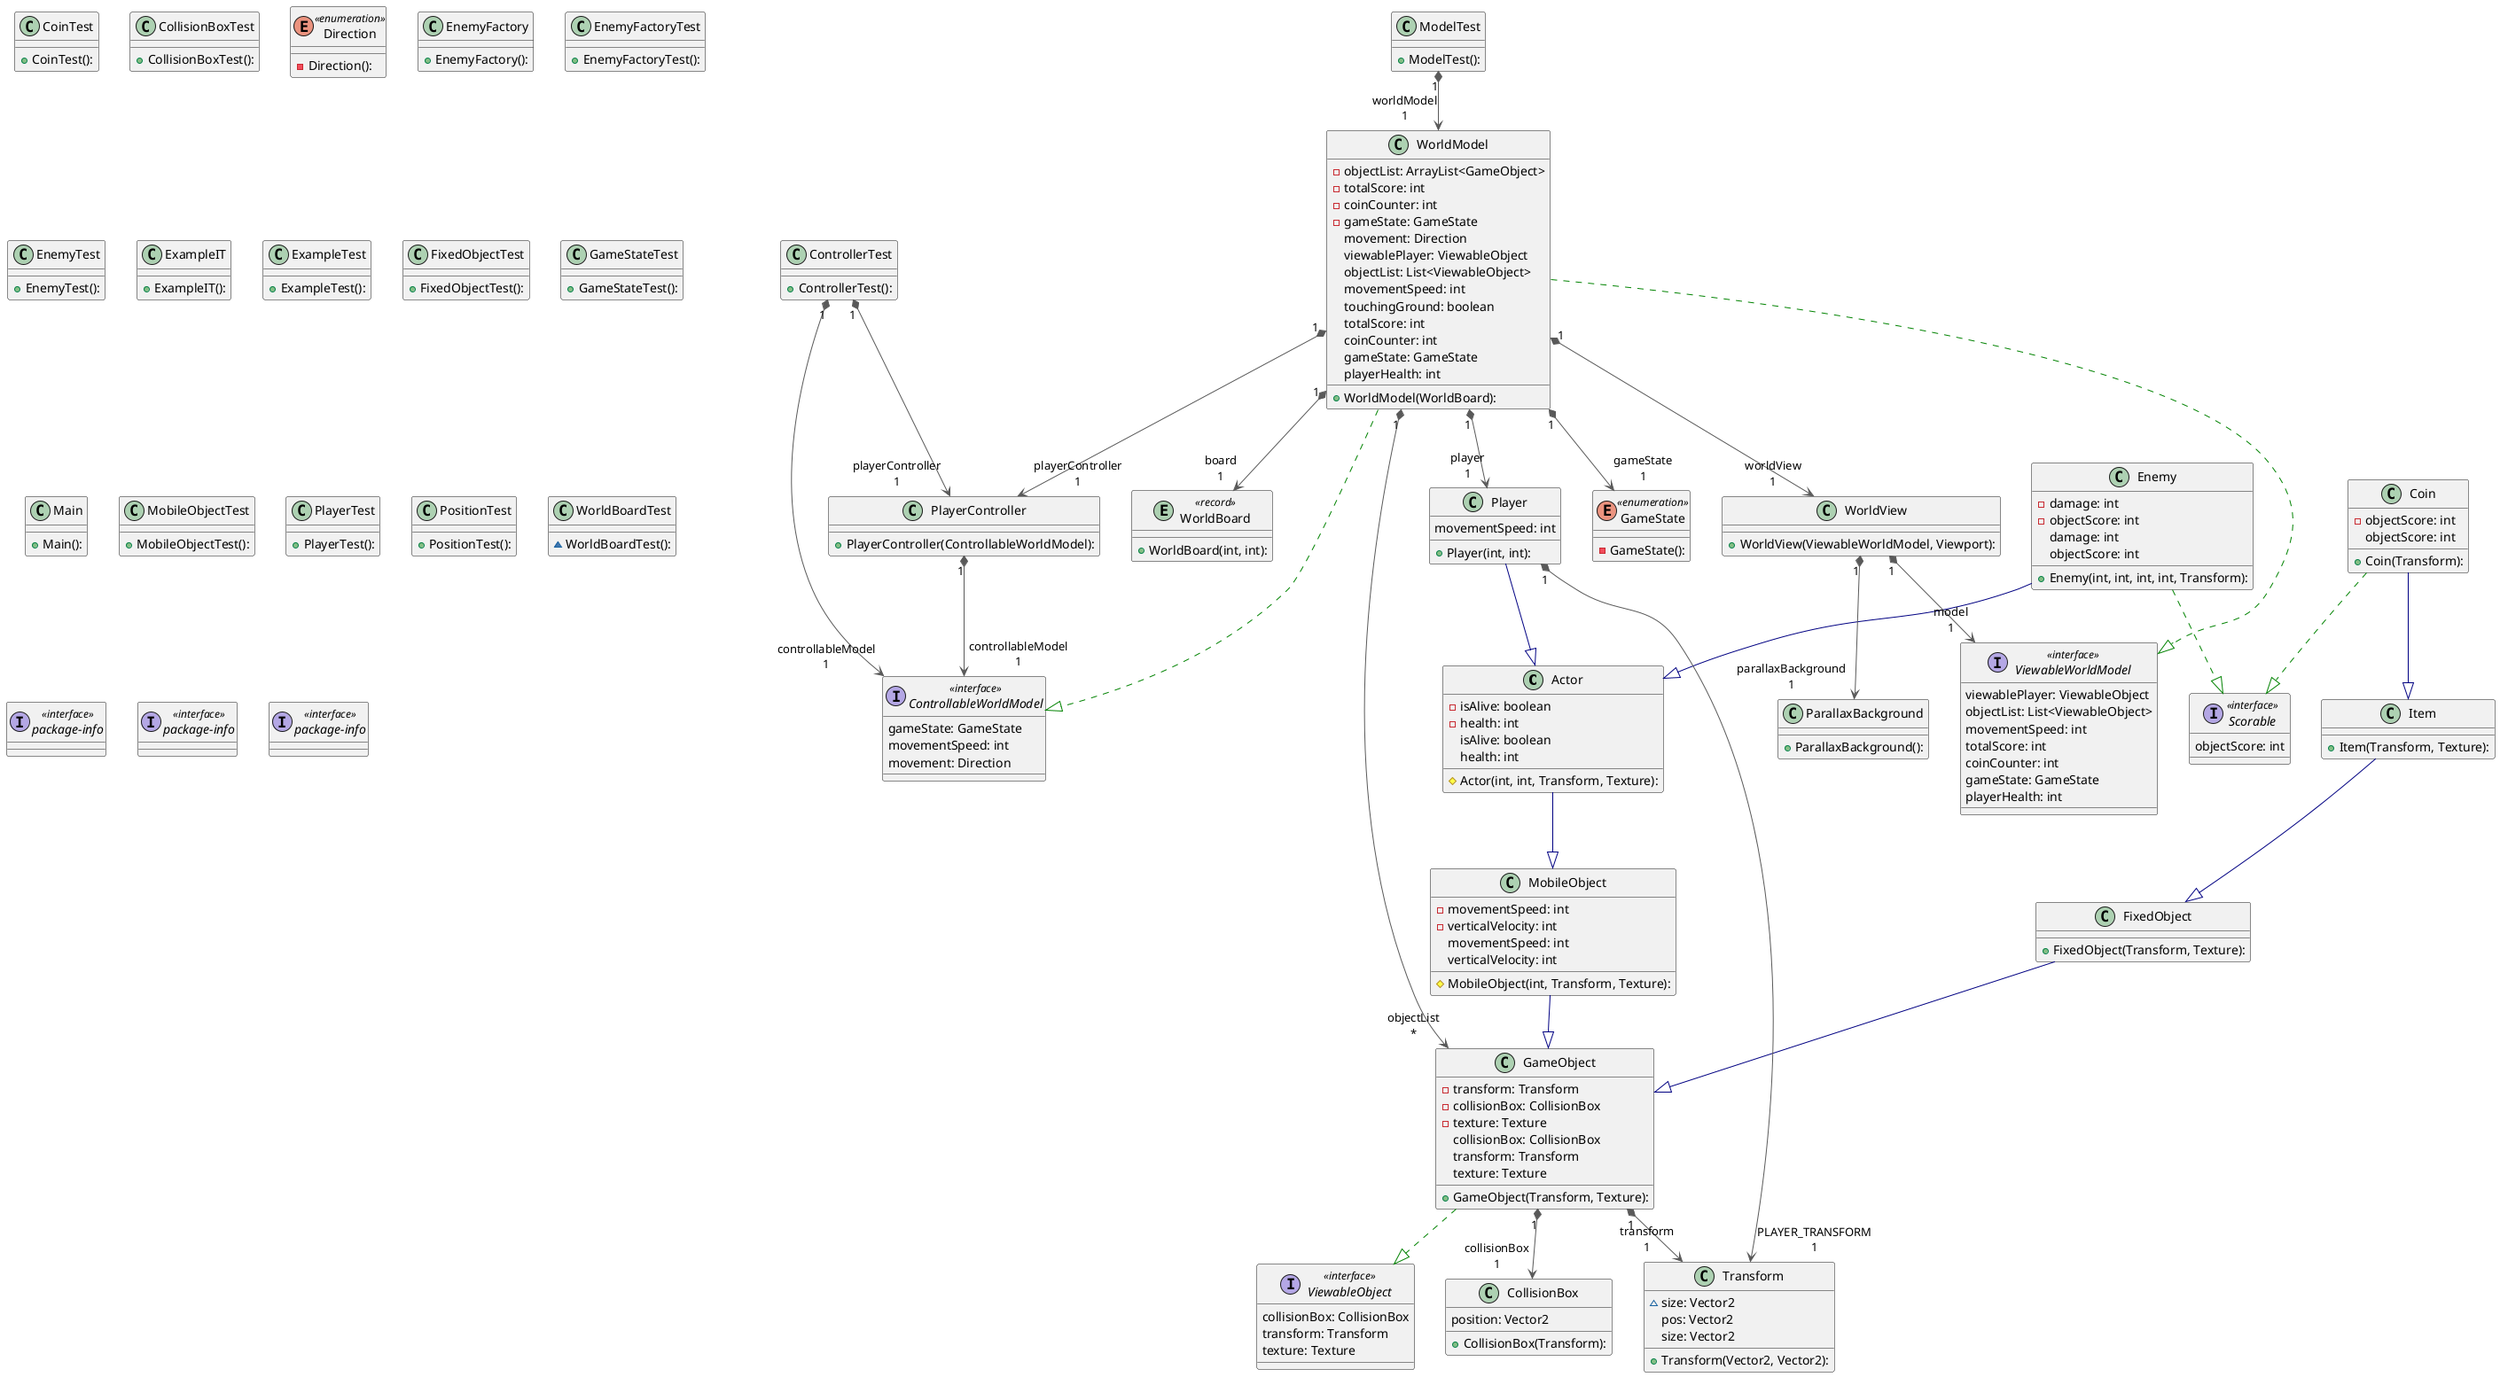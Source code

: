 @startuml

class Actor {
  # Actor(int, int, Transform, Texture): 
  - isAlive: boolean
  - health: int
   isAlive: boolean
   health: int
}
class Coin {
  + Coin(Transform): 
  - objectScore: int
   objectScore: int
}
class CoinTest {
  + CoinTest(): 
}
class CollisionBox {
  + CollisionBox(Transform): 
   position: Vector2
}
class CollisionBoxTest {
  + CollisionBoxTest(): 
}
interface ControllableWorldModel << interface >> {
   gameState: GameState
   movementSpeed: int
   movement: Direction
}
class ControllerTest {
  + ControllerTest(): 
}
enum Direction << enumeration >> {
  - Direction(): 
}
class Enemy {
  + Enemy(int, int, int, int, Transform): 
  - damage: int
  - objectScore: int
   damage: int
   objectScore: int
}
class EnemyFactory {
  + EnemyFactory(): 
}
class EnemyFactoryTest {
  + EnemyFactoryTest(): 
}
class EnemyTest {
  + EnemyTest(): 
}
class ExampleIT {
  + ExampleIT(): 
}
class ExampleTest {
  + ExampleTest(): 
}
class FixedObject {
  + FixedObject(Transform, Texture): 
}
class FixedObjectTest {
  + FixedObjectTest(): 
}
class GameObject {
  + GameObject(Transform, Texture): 
  - transform: Transform
  - collisionBox: CollisionBox
  - texture: Texture
   collisionBox: CollisionBox
   transform: Transform
   texture: Texture
}
enum GameState << enumeration >> {
  - GameState(): 
}
class GameStateTest {
  + GameStateTest(): 
}
class Item {
  + Item(Transform, Texture): 
}
class Main {
  + Main(): 
}
class MobileObject {
  # MobileObject(int, Transform, Texture): 
  - movementSpeed: int
  - verticalVelocity: int
   movementSpeed: int
   verticalVelocity: int
}
class MobileObjectTest {
  + MobileObjectTest(): 
}
class ModelTest {
  + ModelTest(): 
}
class ParallaxBackground {
  + ParallaxBackground(): 
}
class Player {
  + Player(int, int): 
   movementSpeed: int
}
class PlayerController {
  + PlayerController(ControllableWorldModel): 
}
class PlayerTest {
  + PlayerTest(): 
}
class PositionTest {
  + PositionTest(): 
}
interface Scorable << interface >> {
   objectScore: int
}
class Transform {
  + Transform(Vector2, Vector2): 
  ~ size: Vector2
   pos: Vector2
   size: Vector2
}
interface ViewableObject << interface >> {
   collisionBox: CollisionBox
   transform: Transform
   texture: Texture
}
interface ViewableWorldModel << interface >> {
   viewablePlayer: ViewableObject
   objectList: List<ViewableObject>
   movementSpeed: int
   totalScore: int
   coinCounter: int
   gameState: GameState
   playerHealth: int
}
entity WorldBoard << record >> {
  + WorldBoard(int, int): 
}
class WorldBoardTest {
  ~ WorldBoardTest(): 
}
class WorldModel {
  + WorldModel(WorldBoard): 
  - objectList: ArrayList<GameObject>
  - totalScore: int
  - coinCounter: int
  - gameState: GameState
   movement: Direction
   viewablePlayer: ViewableObject
   objectList: List<ViewableObject>
   movementSpeed: int
   touchingGround: boolean
   totalScore: int
   coinCounter: int
   gameState: GameState
   playerHealth: int
}
class WorldView {
  + WorldView(ViewableWorldModel, Viewport): 
}
interface node3 as "package-info" << interface >>
interface node11 as "package-info" << interface >>
interface node24 as "package-info" << interface >>

Actor                   -[#000082,plain]-^  MobileObject           
Coin                    -[#000082,plain]-^  Item                   
Coin                    -[#008200,dashed]-^  Scorable               
ControllerTest         "1" *-[#595959,plain]-> "controllableModel\n1" ControllableWorldModel 
ControllerTest         "1" *-[#595959,plain]-> "playerController\n1" PlayerController       
Enemy                   -[#000082,plain]-^  Actor                  
Enemy                   -[#008200,dashed]-^  Scorable               
FixedObject             -[#000082,plain]-^  GameObject             
GameObject             "1" *-[#595959,plain]-> "collisionBox\n1" CollisionBox           
GameObject             "1" *-[#595959,plain]-> "transform\n1" Transform              
GameObject              -[#008200,dashed]-^  ViewableObject         
Item                    -[#000082,plain]-^  FixedObject            
MobileObject            -[#000082,plain]-^  GameObject             
ModelTest              "1" *-[#595959,plain]-> "worldModel\n1" WorldModel             
Player                  -[#000082,plain]-^  Actor                  
Player                 "1" *-[#595959,plain]-> "PLAYER_TRANSFORM\n1" Transform              
PlayerController       "1" *-[#595959,plain]-> "controllableModel\n1" ControllableWorldModel 
WorldModel              -[#008200,dashed]-^  ControllableWorldModel 
WorldModel             "1" *-[#595959,plain]-> "objectList\n*" GameObject             
WorldModel             "1" *-[#595959,plain]-> "gameState\n1" GameState              
WorldModel             "1" *-[#595959,plain]-> "player\n1" Player                 
WorldModel             "1" *-[#595959,plain]-> "playerController\n1" PlayerController       
WorldModel              -[#008200,dashed]-^  ViewableWorldModel     
WorldModel             "1" *-[#595959,plain]-> "board\n1" WorldBoard             
WorldModel             "1" *-[#595959,plain]-> "worldView\n1" WorldView              
WorldView              "1" *-[#595959,plain]-> "parallaxBackground\n1" ParallaxBackground     
WorldView              "1" *-[#595959,plain]-> "model\n1" ViewableWorldModel     
@enduml
